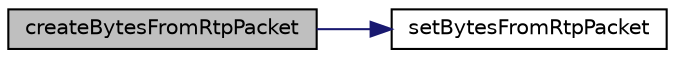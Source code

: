 digraph "createBytesFromRtpPacket"
{
 // LATEX_PDF_SIZE
  edge [fontname="Helvetica",fontsize="10",labelfontname="Helvetica",labelfontsize="10"];
  node [fontname="Helvetica",fontsize="10",shape=record];
  rankdir="LR";
  Node1 [label="createBytesFromRtpPacket",height=0.2,width=0.4,color="black", fillcolor="grey75", style="filled", fontcolor="black",tooltip=" "];
  Node1 -> Node2 [color="midnightblue",fontsize="10",style="solid",fontname="Helvetica"];
  Node2 [label="setBytesFromRtpPacket",height=0.2,width=0.4,color="black", fillcolor="white", style="filled",URL="$RtpPacket_8c.html#aa714b7747817942cff4b2aaac3ff62fd",tooltip=" "];
}
